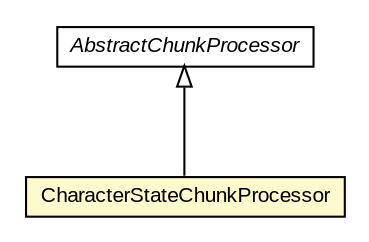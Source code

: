 #!/usr/local/bin/dot
#
# Class diagram 
# Generated by UMLGraph version R5_6-24-gf6e263 (http://www.umlgraph.org/)
#

digraph G {
	edge [fontname="arial",fontsize=10,labelfontname="arial",labelfontsize=10];
	node [fontname="arial",fontsize=10,shape=plaintext];
	nodesep=0.25;
	ranksep=0.5;
	// edu.arizona.biosemantics.semanticmarkup.markupelement.description.ling.extract.AbstractChunkProcessor
	c41228 [label=<<table title="edu.arizona.biosemantics.semanticmarkup.markupelement.description.ling.extract.AbstractChunkProcessor" border="0" cellborder="1" cellspacing="0" cellpadding="2" port="p" href="../AbstractChunkProcessor.html">
		<tr><td><table border="0" cellspacing="0" cellpadding="1">
<tr><td align="center" balign="center"><font face="arial italic"> AbstractChunkProcessor </font></td></tr>
		</table></td></tr>
		</table>>, URL="../AbstractChunkProcessor.html", fontname="arial", fontcolor="black", fontsize=10.0];
	// edu.arizona.biosemantics.semanticmarkup.markupelement.description.ling.extract.lib.CharacterStateChunkProcessor
	c41257 [label=<<table title="edu.arizona.biosemantics.semanticmarkup.markupelement.description.ling.extract.lib.CharacterStateChunkProcessor" border="0" cellborder="1" cellspacing="0" cellpadding="2" port="p" bgcolor="lemonChiffon" href="./CharacterStateChunkProcessor.html">
		<tr><td><table border="0" cellspacing="0" cellpadding="1">
<tr><td align="center" balign="center"> CharacterStateChunkProcessor </td></tr>
		</table></td></tr>
		</table>>, URL="./CharacterStateChunkProcessor.html", fontname="arial", fontcolor="black", fontsize=10.0];
	//edu.arizona.biosemantics.semanticmarkup.markupelement.description.ling.extract.lib.CharacterStateChunkProcessor extends edu.arizona.biosemantics.semanticmarkup.markupelement.description.ling.extract.AbstractChunkProcessor
	c41228:p -> c41257:p [dir=back,arrowtail=empty];
}

